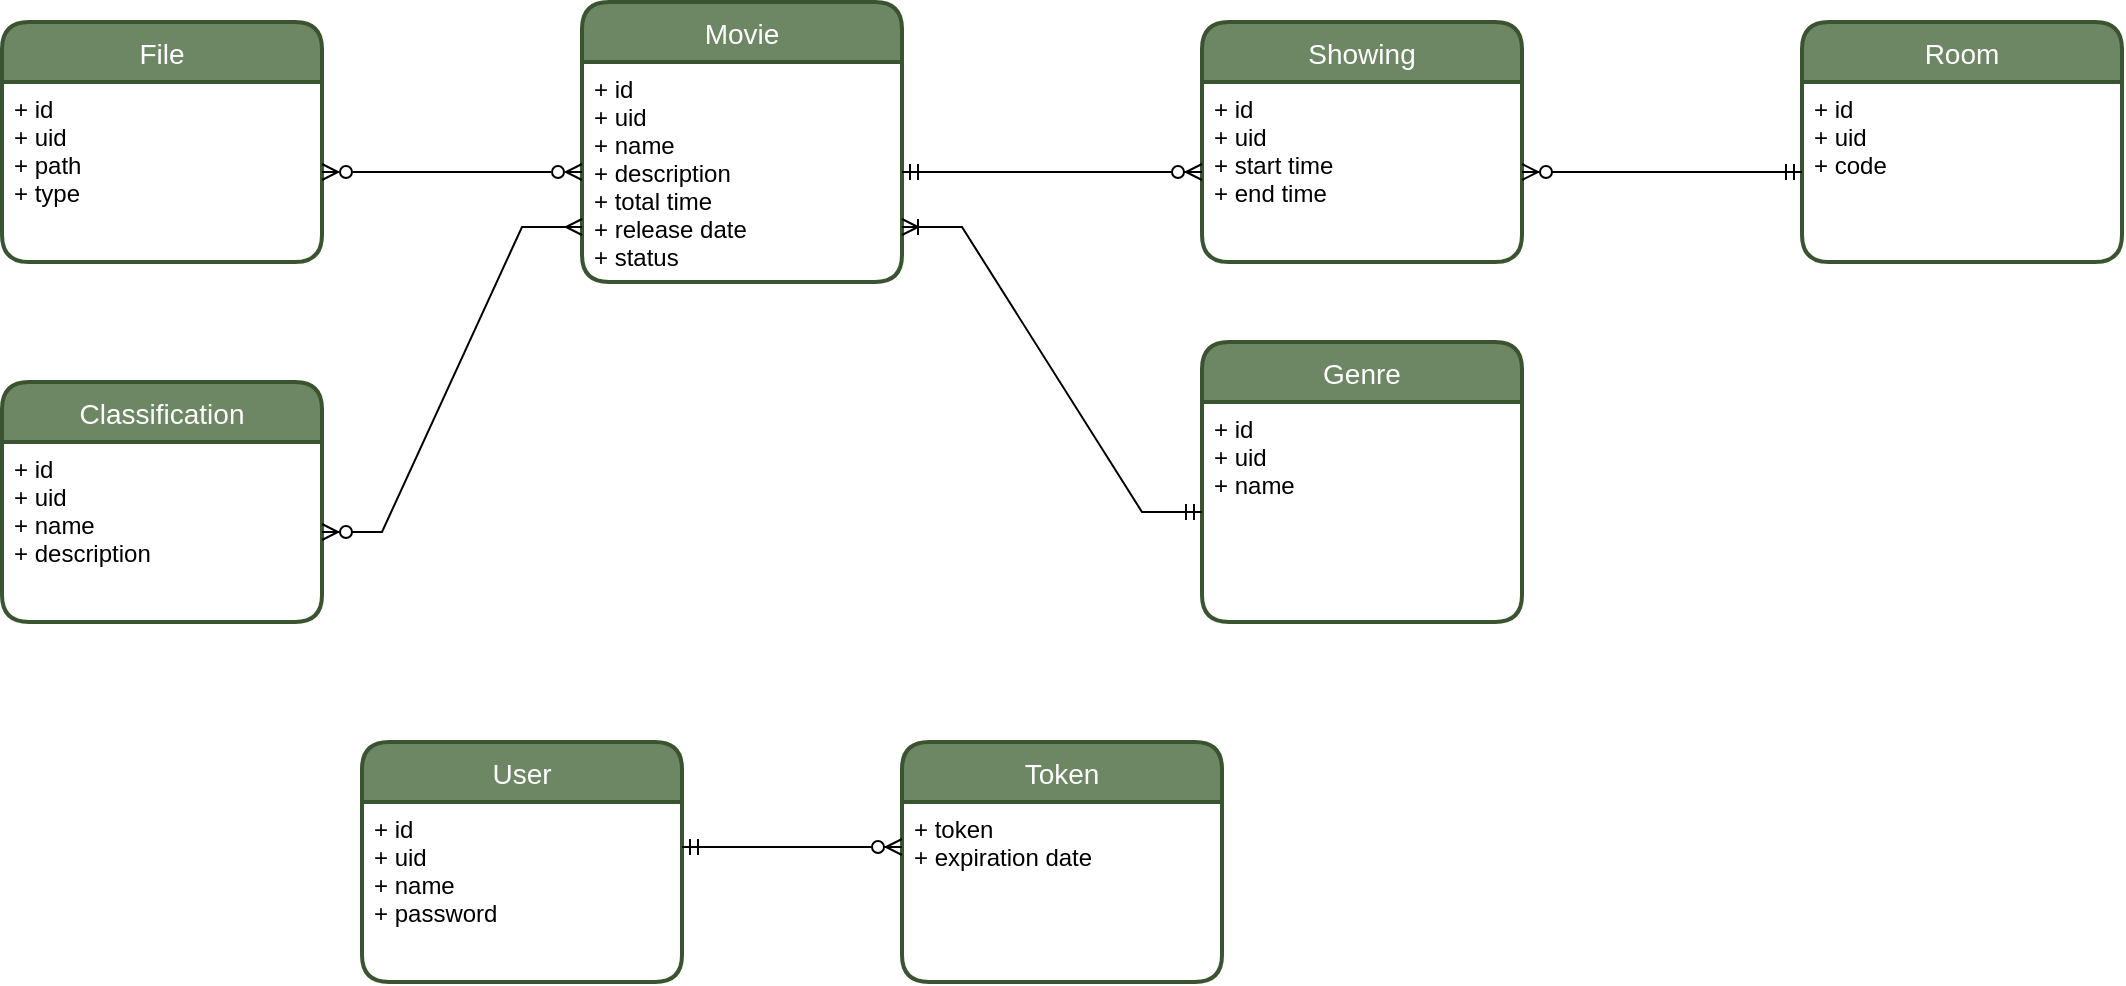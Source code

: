 <mxfile version="18.0.2" type="device"><diagram name="Page-1" id="e56a1550-8fbb-45ad-956c-1786394a9013"><mxGraphModel dx="1237" dy="722" grid="1" gridSize="10" guides="1" tooltips="1" connect="1" arrows="1" fold="1" page="1" pageScale="1" pageWidth="1100" pageHeight="850" background="none" math="0" shadow="0"><root><mxCell id="0"/><mxCell id="1" parent="0"/><mxCell id="23ArIYIuuJ6FjRmnuRgd-1" value="Movie" style="swimlane;childLayout=stackLayout;horizontal=1;startSize=30;horizontalStack=0;rounded=1;fontSize=14;fontStyle=0;strokeWidth=2;resizeParent=0;resizeLast=1;shadow=0;dashed=0;align=center;fillColor=#6d8764;fontColor=#ffffff;strokeColor=#3A5431;" parent="1" vertex="1"><mxGeometry x="310" y="30" width="160" height="140" as="geometry"/></mxCell><mxCell id="23ArIYIuuJ6FjRmnuRgd-2" value="+ id&#10;+ uid&#10;+ name&#10;+ description&#10;+ total time&#10;+ release date&#10;+ status" style="align=left;strokeColor=none;fillColor=none;spacingLeft=4;fontSize=12;verticalAlign=top;resizable=0;rotatable=0;part=1;" parent="23ArIYIuuJ6FjRmnuRgd-1" vertex="1"><mxGeometry y="30" width="160" height="110" as="geometry"/></mxCell><mxCell id="23ArIYIuuJ6FjRmnuRgd-4" value="Room" style="swimlane;childLayout=stackLayout;horizontal=1;startSize=30;horizontalStack=0;rounded=1;fontSize=14;fontStyle=0;strokeWidth=2;resizeParent=0;resizeLast=1;shadow=0;dashed=0;align=center;fillColor=#6d8764;fontColor=#ffffff;strokeColor=#3A5431;" parent="1" vertex="1"><mxGeometry x="920" y="40" width="160" height="120" as="geometry"/></mxCell><mxCell id="23ArIYIuuJ6FjRmnuRgd-5" value="+ id&#10;+ uid&#10;+ code" style="align=left;strokeColor=none;fillColor=none;spacingLeft=4;fontSize=12;verticalAlign=top;resizable=0;rotatable=0;part=1;" parent="23ArIYIuuJ6FjRmnuRgd-4" vertex="1"><mxGeometry y="30" width="160" height="90" as="geometry"/></mxCell><mxCell id="23ArIYIuuJ6FjRmnuRgd-7" value="User" style="swimlane;childLayout=stackLayout;horizontal=1;startSize=30;horizontalStack=0;rounded=1;fontSize=14;fontStyle=0;strokeWidth=2;resizeParent=0;resizeLast=1;shadow=0;dashed=0;align=center;fillColor=#6d8764;fontColor=#ffffff;strokeColor=#3A5431;" parent="1" vertex="1"><mxGeometry x="200" y="400" width="160" height="120" as="geometry"/></mxCell><mxCell id="23ArIYIuuJ6FjRmnuRgd-8" value="+ id&#10;+ uid&#10;+ name&#10;+ password" style="align=left;strokeColor=none;fillColor=none;spacingLeft=4;fontSize=12;verticalAlign=top;resizable=0;rotatable=0;part=1;" parent="23ArIYIuuJ6FjRmnuRgd-7" vertex="1"><mxGeometry y="30" width="160" height="90" as="geometry"/></mxCell><mxCell id="23ArIYIuuJ6FjRmnuRgd-9" value="Token" style="swimlane;childLayout=stackLayout;horizontal=1;startSize=30;horizontalStack=0;rounded=1;fontSize=14;fontStyle=0;strokeWidth=2;resizeParent=0;resizeLast=1;shadow=0;dashed=0;align=center;fillColor=#6d8764;fontColor=#ffffff;strokeColor=#3A5431;" parent="1" vertex="1"><mxGeometry x="470" y="400" width="160" height="120" as="geometry"/></mxCell><mxCell id="23ArIYIuuJ6FjRmnuRgd-10" value="+ token&#10;+ expiration date" style="align=left;strokeColor=none;fillColor=none;spacingLeft=4;fontSize=12;verticalAlign=top;resizable=0;rotatable=0;part=1;" parent="23ArIYIuuJ6FjRmnuRgd-9" vertex="1"><mxGeometry y="30" width="160" height="90" as="geometry"/></mxCell><mxCell id="23ArIYIuuJ6FjRmnuRgd-15" value="Showing" style="swimlane;childLayout=stackLayout;horizontal=1;startSize=30;horizontalStack=0;rounded=1;fontSize=14;fontStyle=0;strokeWidth=2;resizeParent=0;resizeLast=1;shadow=0;dashed=0;align=center;fillColor=#6d8764;fontColor=#ffffff;strokeColor=#3A5431;" parent="1" vertex="1"><mxGeometry x="620" y="40" width="160" height="120" as="geometry"/></mxCell><mxCell id="23ArIYIuuJ6FjRmnuRgd-16" value="+ id&#10;+ uid&#10;+ start time&#10;+ end time" style="align=left;strokeColor=none;fillColor=none;spacingLeft=4;fontSize=12;verticalAlign=top;resizable=0;rotatable=0;part=1;" parent="23ArIYIuuJ6FjRmnuRgd-15" vertex="1"><mxGeometry y="30" width="160" height="90" as="geometry"/></mxCell><mxCell id="23ArIYIuuJ6FjRmnuRgd-29" value="" style="edgeStyle=entityRelationEdgeStyle;fontSize=12;html=1;endArrow=ERzeroToMany;startArrow=ERmandOne;rounded=0;strokeWidth=1;exitX=1;exitY=0.25;exitDx=0;exitDy=0;entryX=0;entryY=0.25;entryDx=0;entryDy=0;" parent="1" source="23ArIYIuuJ6FjRmnuRgd-8" target="23ArIYIuuJ6FjRmnuRgd-10" edge="1"><mxGeometry width="100" height="100" relative="1" as="geometry"><mxPoint x="620" y="370" as="sourcePoint"/><mxPoint x="720" y="270" as="targetPoint"/></mxGeometry></mxCell><mxCell id="23ArIYIuuJ6FjRmnuRgd-30" value="" style="edgeStyle=entityRelationEdgeStyle;fontSize=12;html=1;endArrow=ERmandOne;startArrow=ERzeroToMany;rounded=0;strokeWidth=1;endFill=0;" parent="1" source="23ArIYIuuJ6FjRmnuRgd-16" target="23ArIYIuuJ6FjRmnuRgd-2" edge="1"><mxGeometry width="100" height="100" relative="1" as="geometry"><mxPoint x="590" y="390" as="sourcePoint"/><mxPoint x="690" y="290" as="targetPoint"/></mxGeometry></mxCell><mxCell id="23ArIYIuuJ6FjRmnuRgd-32" value="" style="edgeStyle=entityRelationEdgeStyle;fontSize=12;html=1;endArrow=ERzeroToMany;startArrow=ERmandOne;rounded=0;strokeWidth=1;exitX=0;exitY=0.5;exitDx=0;exitDy=0;entryX=1;entryY=0.5;entryDx=0;entryDy=0;" parent="1" source="23ArIYIuuJ6FjRmnuRgd-5" target="23ArIYIuuJ6FjRmnuRgd-16" edge="1"><mxGeometry width="100" height="100" relative="1" as="geometry"><mxPoint x="590" y="390" as="sourcePoint"/><mxPoint x="690" y="290" as="targetPoint"/></mxGeometry></mxCell><mxCell id="23ArIYIuuJ6FjRmnuRgd-36" value="File" style="swimlane;childLayout=stackLayout;horizontal=1;startSize=30;horizontalStack=0;rounded=1;fontSize=14;fontStyle=0;strokeWidth=2;resizeParent=0;resizeLast=1;shadow=0;dashed=0;align=center;fillColor=#6d8764;fontColor=#ffffff;strokeColor=#3A5431;" parent="1" vertex="1"><mxGeometry x="20" y="40" width="160" height="120" as="geometry"/></mxCell><mxCell id="23ArIYIuuJ6FjRmnuRgd-37" value="+ id&#10;+ uid&#10;+ path&#10;+ type" style="align=left;strokeColor=none;fillColor=none;spacingLeft=4;fontSize=12;verticalAlign=top;resizable=0;rotatable=0;part=1;" parent="23ArIYIuuJ6FjRmnuRgd-36" vertex="1"><mxGeometry y="30" width="160" height="90" as="geometry"/></mxCell><mxCell id="23ArIYIuuJ6FjRmnuRgd-38" value="" style="edgeStyle=entityRelationEdgeStyle;fontSize=12;html=1;endArrow=ERzeroToMany;startArrow=ERzeroToMany;rounded=0;strokeWidth=1;entryX=1;entryY=0.5;entryDx=0;entryDy=0;exitX=0;exitY=0.5;exitDx=0;exitDy=0;startFill=0;endFill=0;" parent="1" source="23ArIYIuuJ6FjRmnuRgd-2" target="23ArIYIuuJ6FjRmnuRgd-37" edge="1"><mxGeometry width="100" height="100" relative="1" as="geometry"><mxPoint x="210" y="200" as="sourcePoint"/><mxPoint x="400" y="270" as="targetPoint"/></mxGeometry></mxCell><mxCell id="23ArIYIuuJ6FjRmnuRgd-40" value="Classification" style="swimlane;childLayout=stackLayout;horizontal=1;startSize=30;horizontalStack=0;rounded=1;fontSize=14;fontStyle=0;strokeWidth=2;resizeParent=0;resizeLast=1;shadow=0;dashed=0;align=center;fillColor=#6d8764;fontColor=#ffffff;strokeColor=#3A5431;" parent="1" vertex="1"><mxGeometry x="20" y="220" width="160" height="120" as="geometry"/></mxCell><mxCell id="23ArIYIuuJ6FjRmnuRgd-41" value="+ id&#10;+ uid&#10;+ name&#10;+ description" style="align=left;strokeColor=none;fillColor=none;spacingLeft=4;fontSize=12;verticalAlign=top;resizable=0;rotatable=0;part=1;" parent="23ArIYIuuJ6FjRmnuRgd-40" vertex="1"><mxGeometry y="30" width="160" height="90" as="geometry"/></mxCell><mxCell id="23ArIYIuuJ6FjRmnuRgd-42" value="" style="edgeStyle=entityRelationEdgeStyle;fontSize=12;html=1;endArrow=ERzeroToMany;startArrow=ERmany;rounded=0;strokeWidth=1;entryX=1;entryY=0.5;entryDx=0;entryDy=0;exitX=0;exitY=0.75;exitDx=0;exitDy=0;startFill=0;" parent="1" source="23ArIYIuuJ6FjRmnuRgd-2" target="23ArIYIuuJ6FjRmnuRgd-41" edge="1"><mxGeometry width="100" height="100" relative="1" as="geometry"><mxPoint x="480" y="200" as="sourcePoint"/><mxPoint x="350" y="200" as="targetPoint"/></mxGeometry></mxCell><mxCell id="23ArIYIuuJ6FjRmnuRgd-43" value="Genre" style="swimlane;childLayout=stackLayout;horizontal=1;startSize=30;horizontalStack=0;rounded=1;fontSize=14;fontStyle=0;strokeWidth=2;resizeParent=0;resizeLast=1;shadow=0;dashed=0;align=center;fillColor=#6d8764;fontColor=#ffffff;strokeColor=#3A5431;" parent="1" vertex="1"><mxGeometry x="620" y="200" width="160" height="140" as="geometry"/></mxCell><mxCell id="23ArIYIuuJ6FjRmnuRgd-44" value="+ id&#10;+ uid&#10;+ name" style="align=left;strokeColor=none;fillColor=none;spacingLeft=4;fontSize=12;verticalAlign=top;resizable=0;rotatable=0;part=1;" parent="23ArIYIuuJ6FjRmnuRgd-43" vertex="1"><mxGeometry y="30" width="160" height="110" as="geometry"/></mxCell><mxCell id="23ArIYIuuJ6FjRmnuRgd-46" value="" style="edgeStyle=entityRelationEdgeStyle;fontSize=12;html=1;endArrow=ERoneToMany;startArrow=ERmandOne;rounded=0;strokeWidth=1;entryX=1;entryY=0.75;entryDx=0;entryDy=0;exitX=0;exitY=0.5;exitDx=0;exitDy=0;endFill=0;" parent="1" source="23ArIYIuuJ6FjRmnuRgd-44" target="23ArIYIuuJ6FjRmnuRgd-2" edge="1"><mxGeometry width="100" height="100" relative="1" as="geometry"><mxPoint x="630" y="390" as="sourcePoint"/><mxPoint x="730" y="290" as="targetPoint"/></mxGeometry></mxCell></root></mxGraphModel></diagram></mxfile>